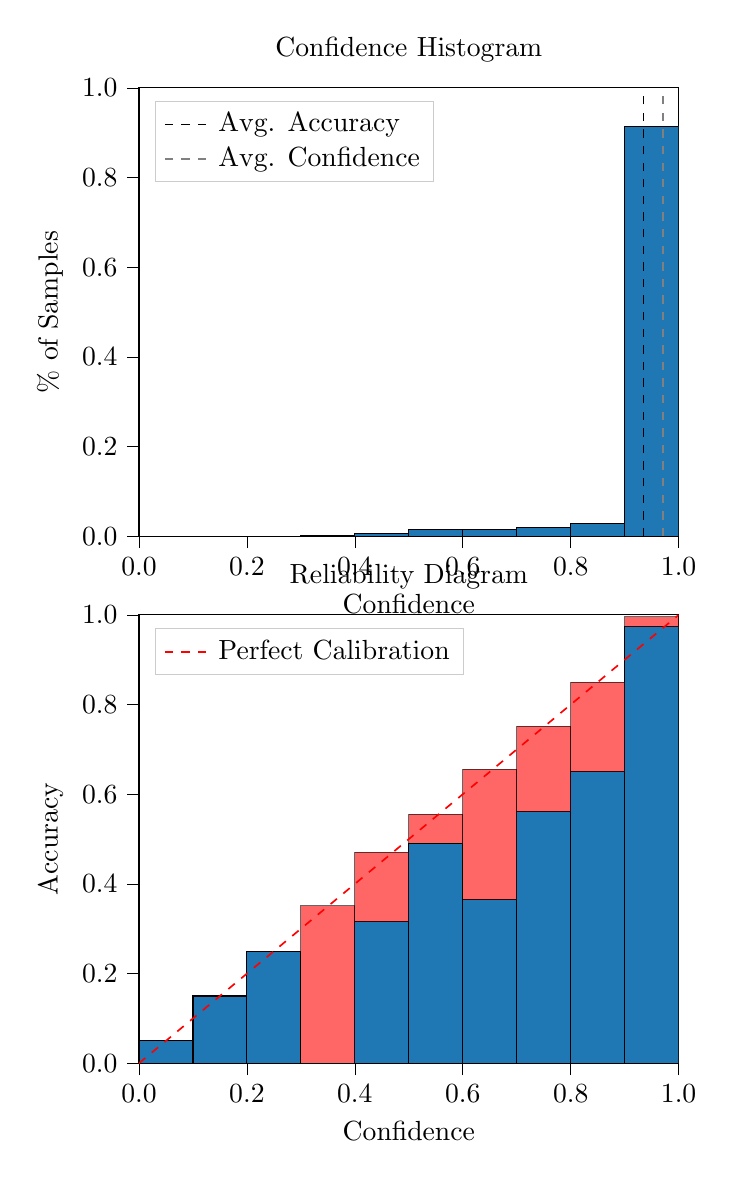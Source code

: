 % This file was created by tikzplotlib v0.9.8.
\begin{tikzpicture}

\definecolor{color0}{rgb}{0.122,0.467,0.706}

\begin{groupplot}[group style={group size=1 by 2}]
\nextgroupplot[
legend cell align={left},
legend style={
  fill opacity=0.8,
  draw opacity=1,
  text opacity=1,
  at={(0.03,0.97)},
  anchor=north west,
  draw=white!80!black
},
tick align=outside,
tick pos=left,
title={Confidence Histogram},
x grid style={white!69.02!black},
xlabel={Confidence},
xmin=0, xmax=1,
xtick style={color=black},
xtick={0,0.2,0.4,0.6,0.8,1},
xticklabels={0.0,0.2,0.4,0.6,0.8,1.0},
y grid style={white!69.02!black},
ylabel={\% of Samples},
ymin=0, ymax=1,
ytick style={color=black},
ytick={0,0.2,0.4,0.6,0.8,1},
yticklabels={0.0,0.2,0.4,0.6,0.8,1.0}
]
\draw[draw=black,fill=color0] (axis cs:-6.939e-18,0) rectangle (axis cs:0.1,0);
\draw[draw=black,fill=color0] (axis cs:0.1,0) rectangle (axis cs:0.2,0);
\draw[draw=black,fill=color0] (axis cs:0.2,0) rectangle (axis cs:0.3,0);
\draw[draw=black,fill=color0] (axis cs:0.3,0) rectangle (axis cs:0.4,0.001);
\draw[draw=black,fill=color0] (axis cs:0.4,0) rectangle (axis cs:0.5,0.006);
\draw[draw=black,fill=color0] (axis cs:0.5,0) rectangle (axis cs:0.6,0.015);
\draw[draw=black,fill=color0] (axis cs:0.6,0) rectangle (axis cs:0.7,0.015);
\draw[draw=black,fill=color0] (axis cs:0.7,0) rectangle (axis cs:0.8,0.019);
\draw[draw=black,fill=color0] (axis cs:0.8,0) rectangle (axis cs:0.9,0.029);
\draw[draw=black,fill=color0] (axis cs:0.9,0) rectangle (axis cs:1,0.914);
\addplot [semithick, black, dashed]
table {%
0.935 0
0.935 1
};
\addlegendentry{Avg. Accuracy}
\addplot [semithick, white!50.196!black, dashed]
table {%
0.971 0
0.971 1
};
\addlegendentry{Avg. Confidence}

\nextgroupplot[
legend cell align={left},
legend style={
  fill opacity=0.8,
  draw opacity=1,
  text opacity=1,
  at={(0.03,0.97)},
  anchor=north west,
  draw=white!80!black
},
tick align=outside,
tick pos=left,
title={Reliability Diagram},
x grid style={white!69.02!black},
xlabel={Confidence},
xmin=0, xmax=1,
xtick style={color=black},
xtick={0,0.2,0.4,0.6,0.8,1},
xticklabels={0.0,0.2,0.4,0.6,0.8,1.0},
y grid style={white!69.02!black},
ylabel={Accuracy},
ymin=0, ymax=1,
ytick style={color=black},
ytick={0,0.2,0.4,0.6,0.8,1},
yticklabels={0.0,0.2,0.4,0.6,0.8,1.0}
]
\draw[draw=black,fill=color0] (axis cs:-6.939e-18,0) rectangle (axis cs:0.1,0.05);
\draw[draw=black,fill=color0] (axis cs:0.1,0) rectangle (axis cs:0.2,0.15);
\draw[draw=black,fill=color0] (axis cs:0.2,0) rectangle (axis cs:0.3,0.25);
\draw[draw=black,fill=color0] (axis cs:0.3,0) rectangle (axis cs:0.4,0);
\draw[draw=black,fill=color0] (axis cs:0.4,0) rectangle (axis cs:0.5,0.316);
\draw[draw=black,fill=color0] (axis cs:0.5,0) rectangle (axis cs:0.6,0.491);
\draw[draw=black,fill=color0] (axis cs:0.6,0) rectangle (axis cs:0.7,0.365);
\draw[draw=black,fill=color0] (axis cs:0.7,0) rectangle (axis cs:0.8,0.561);
\draw[draw=black,fill=color0] (axis cs:0.8,0) rectangle (axis cs:0.9,0.65);
\draw[draw=black,fill=color0] (axis cs:0.9,0) rectangle (axis cs:1,0.974);
\draw[draw=black,fill=red,opacity=0.6] (axis cs:-6.939e-18,0.05) rectangle (axis cs:0.1,0.05);
\draw[draw=black,fill=red,opacity=0.6] (axis cs:0.1,0.15) rectangle (axis cs:0.2,0.15);
\draw[draw=black,fill=red,opacity=0.6] (axis cs:0.2,0.25) rectangle (axis cs:0.3,0.25);
\draw[draw=black,fill=red,opacity=0.6] (axis cs:0.3,0) rectangle (axis cs:0.4,0.351);
\draw[draw=black,fill=red,opacity=0.6] (axis cs:0.4,0.316) rectangle (axis cs:0.5,0.471);
\draw[draw=black,fill=red,opacity=0.6] (axis cs:0.5,0.491) rectangle (axis cs:0.6,0.555);
\draw[draw=black,fill=red,opacity=0.6] (axis cs:0.6,0.365) rectangle (axis cs:0.7,0.656);
\draw[draw=black,fill=red,opacity=0.6] (axis cs:0.7,0.561) rectangle (axis cs:0.8,0.752);
\draw[draw=black,fill=red,opacity=0.6] (axis cs:0.8,0.65) rectangle (axis cs:0.9,0.85);
\draw[draw=black,fill=red,opacity=0.6] (axis cs:0.9,0.974) rectangle (axis cs:1,0.996);
\addplot [semithick, red, dashed]
table {%
0 0
1 1
};
\addlegendentry{Perfect Calibration}
\end{groupplot}

\end{tikzpicture}
